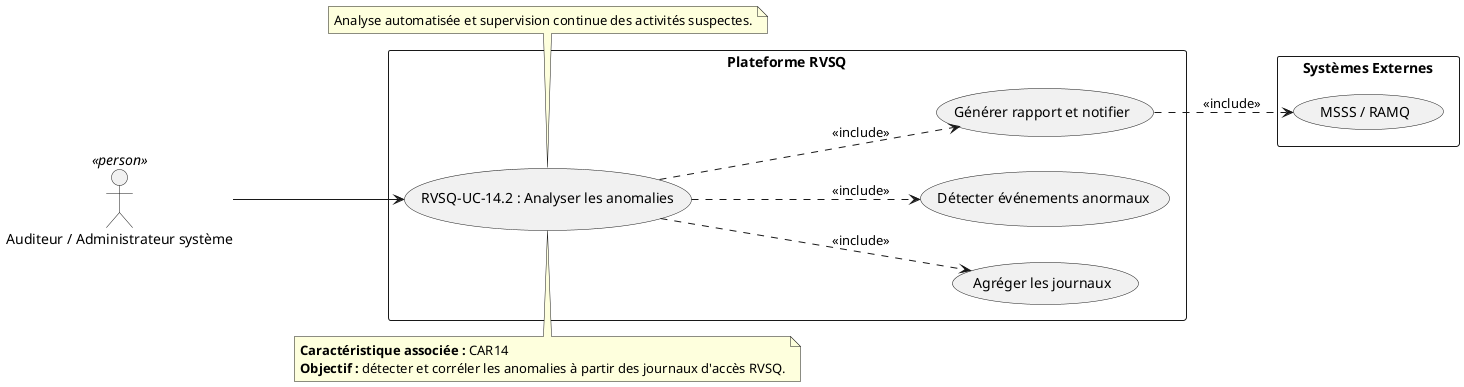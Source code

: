 @startuml RVSQ-UC-14_2_Analyser_Anomalies
left to right direction

actor "Auditeur / Administrateur système" as Auditeur <<person>>

rectangle "Plateforme RVSQ" {
  usecase "RVSQ-UC-14.2 : Analyser les anomalies" as UC142
  usecase "Agréger les journaux" as UC142_A
  usecase "Détecter événements anormaux" as UC142_B
  usecase "Générer rapport et notifier" as UC142_C
}

rectangle "Systèmes Externes" {
  usecase "MSSS / RAMQ" as MSSS
}

Auditeur --> UC142
UC142 ..> UC142_A : <<include>>
UC142 ..> UC142_B : <<include>>
UC142 ..> UC142_C : <<include>>

UC142_C ..> MSSS : <<include>>

note top of UC142
  **Caractéristique associée :** CAR14
  **Objectif :** détecter et corréler les anomalies à partir des journaux d'accès RVSQ.
end note

note bottom of UC142
  Analyse automatisée et supervision continue des activités suspectes.
end note
@enduml
